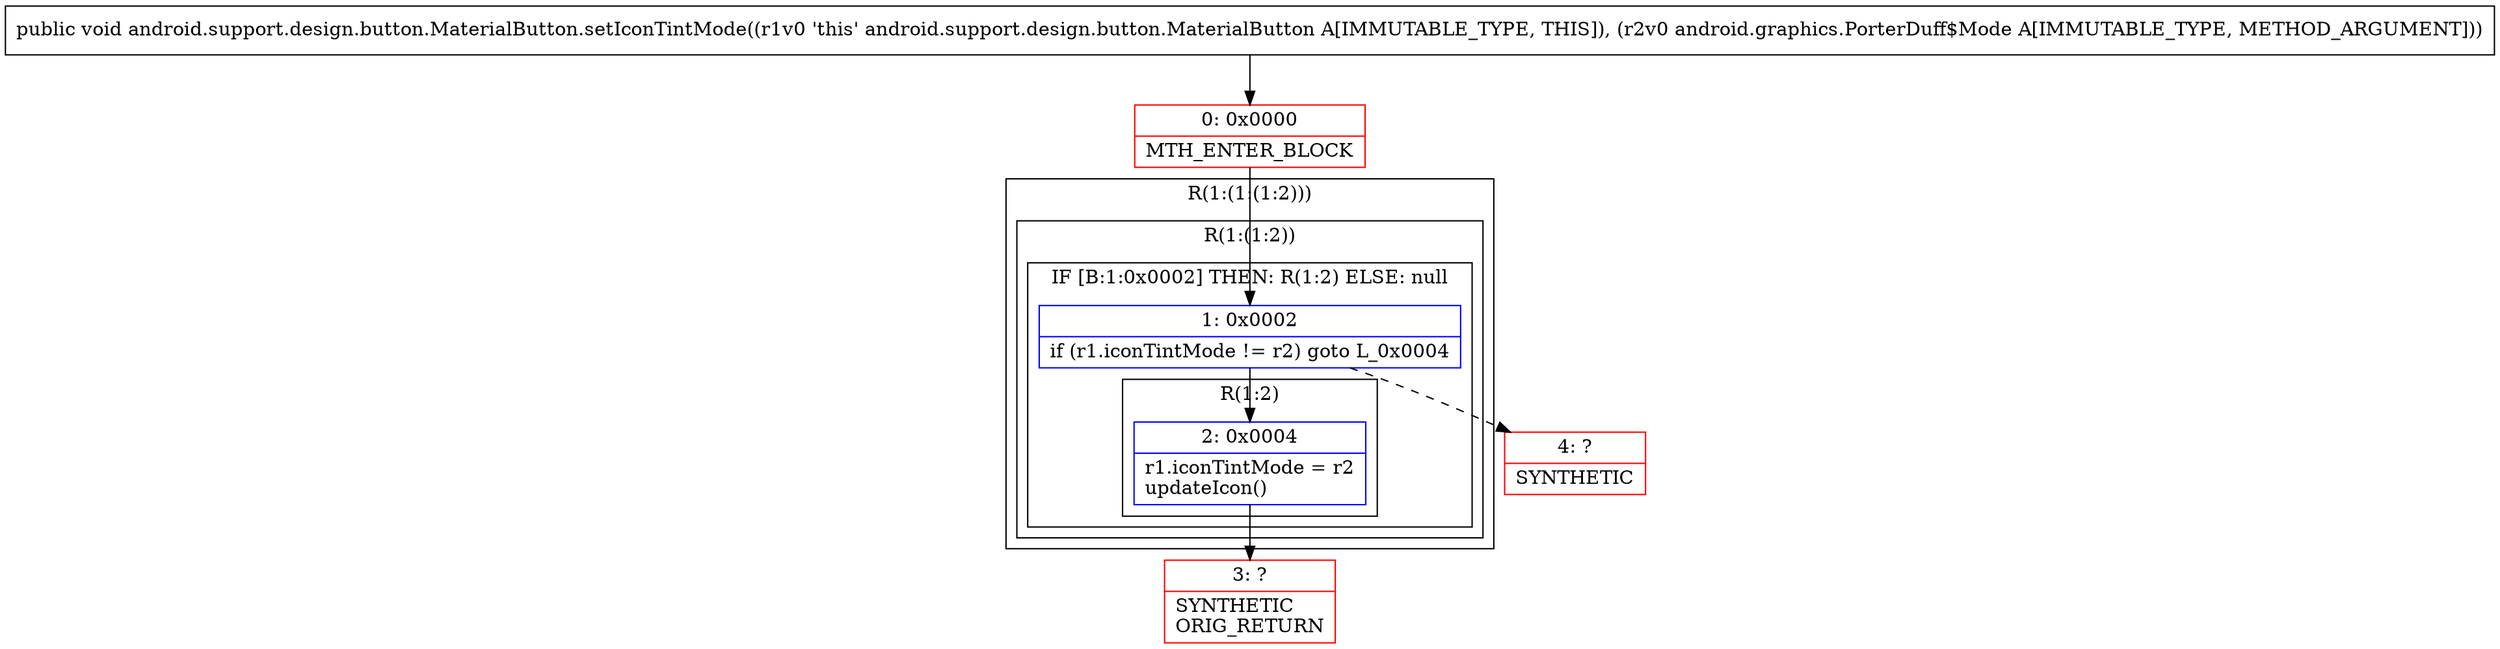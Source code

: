 digraph "CFG forandroid.support.design.button.MaterialButton.setIconTintMode(Landroid\/graphics\/PorterDuff$Mode;)V" {
subgraph cluster_Region_1409937117 {
label = "R(1:(1:(1:2)))";
node [shape=record,color=blue];
subgraph cluster_Region_1034696461 {
label = "R(1:(1:2))";
node [shape=record,color=blue];
subgraph cluster_IfRegion_1936088782 {
label = "IF [B:1:0x0002] THEN: R(1:2) ELSE: null";
node [shape=record,color=blue];
Node_1 [shape=record,label="{1\:\ 0x0002|if (r1.iconTintMode != r2) goto L_0x0004\l}"];
subgraph cluster_Region_1112419022 {
label = "R(1:2)";
node [shape=record,color=blue];
Node_2 [shape=record,label="{2\:\ 0x0004|r1.iconTintMode = r2\lupdateIcon()\l}"];
}
}
}
}
Node_0 [shape=record,color=red,label="{0\:\ 0x0000|MTH_ENTER_BLOCK\l}"];
Node_3 [shape=record,color=red,label="{3\:\ ?|SYNTHETIC\lORIG_RETURN\l}"];
Node_4 [shape=record,color=red,label="{4\:\ ?|SYNTHETIC\l}"];
MethodNode[shape=record,label="{public void android.support.design.button.MaterialButton.setIconTintMode((r1v0 'this' android.support.design.button.MaterialButton A[IMMUTABLE_TYPE, THIS]), (r2v0 android.graphics.PorterDuff$Mode A[IMMUTABLE_TYPE, METHOD_ARGUMENT])) }"];
MethodNode -> Node_0;
Node_1 -> Node_2;
Node_1 -> Node_4[style=dashed];
Node_2 -> Node_3;
Node_0 -> Node_1;
}


